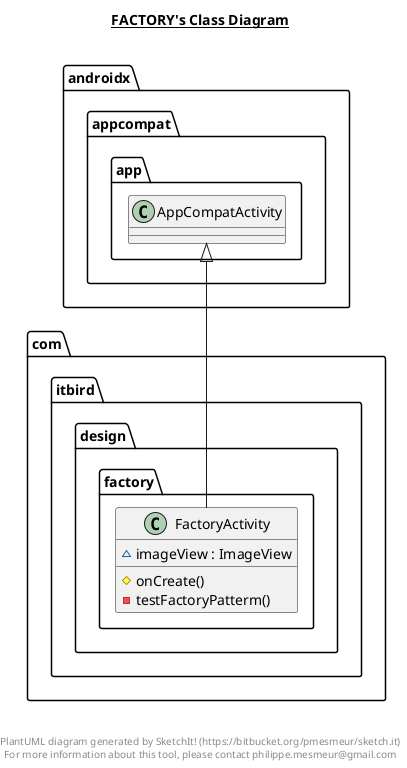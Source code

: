 @startuml

title __FACTORY's Class Diagram__\n

  namespace com.itbird.design {
    namespace factory {
      class com.itbird.design.factory.FactoryActivity {
          ~ imageView : ImageView
          # onCreate()
          - testFactoryPatterm()
      }
    }
  }
  

  com.itbird.design.factory.FactoryActivity -up-|> androidx.appcompat.app.AppCompatActivity


right footer


PlantUML diagram generated by SketchIt! (https://bitbucket.org/pmesmeur/sketch.it)
For more information about this tool, please contact philippe.mesmeur@gmail.com
endfooter

@enduml
